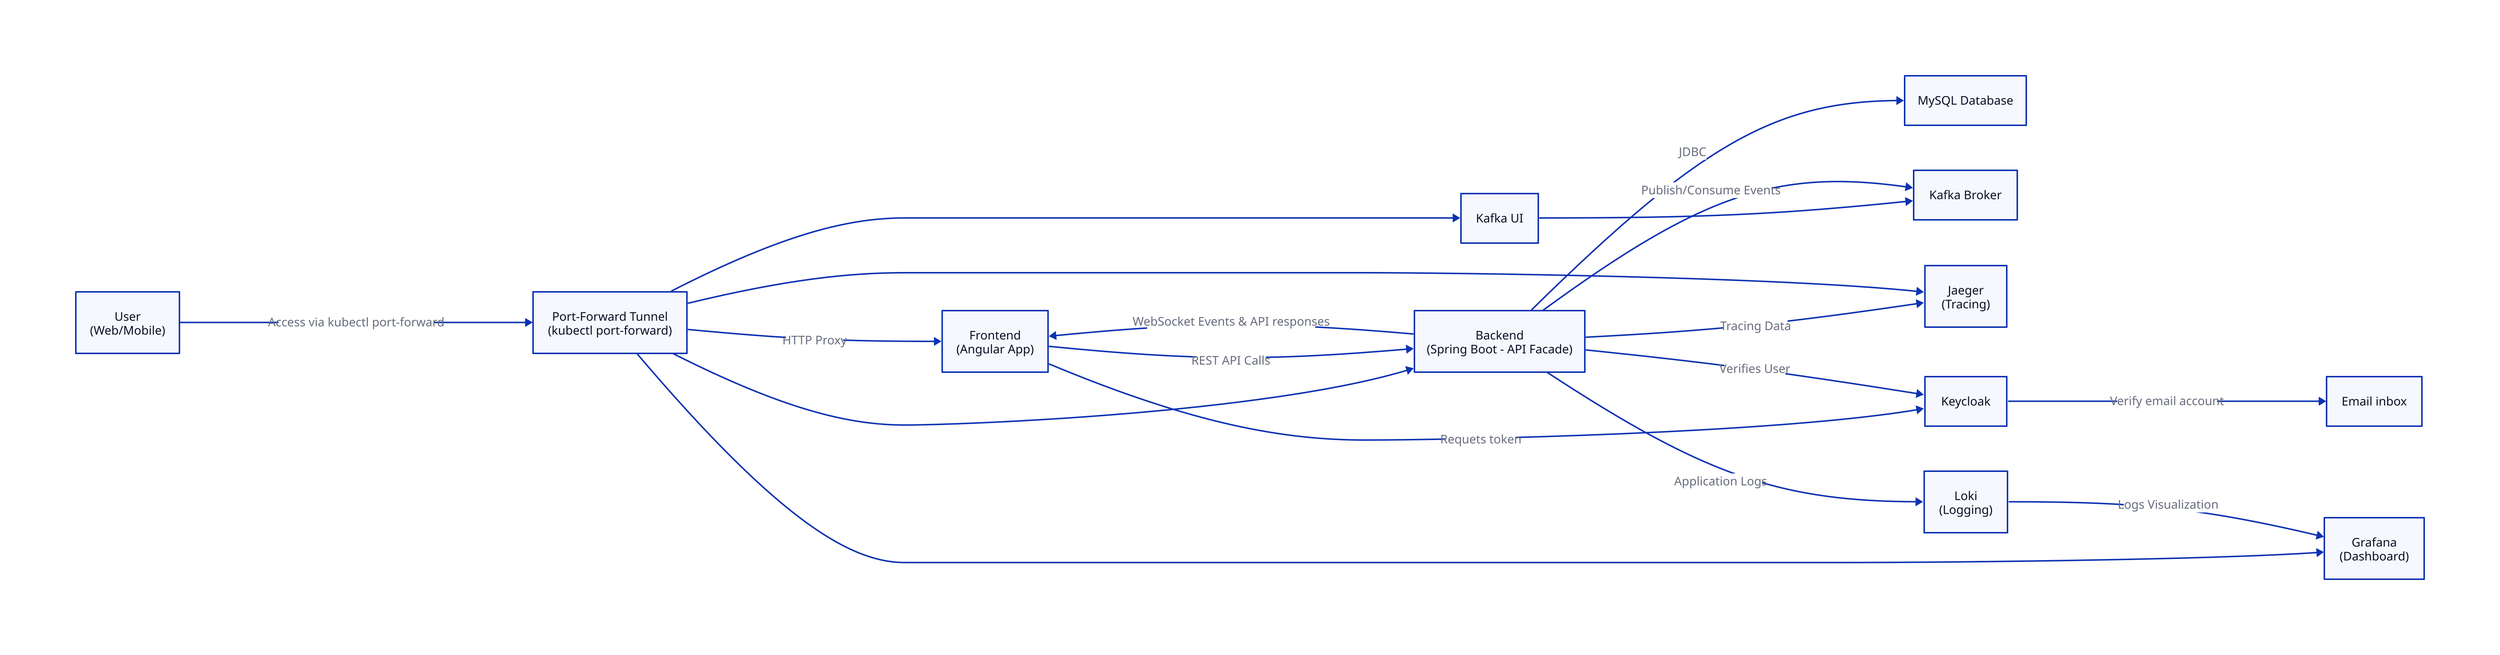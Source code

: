 direction: right

User: "User\n(Web/Mobile)"
PortForward: "Port-Forward Tunnel\n(kubectl port-forward)"
Frontend: "Frontend\n(Angular App)"
Backend: "Backend\n(Spring Boot - API Facade)"
Database: "MySQL Database"
Kafka: "Kafka Broker"
Jaeger: "Jaeger\n(Tracing)"
Loki: "Loki\n(Logging)"
Grafana: "Grafana\n(Dashboard)"
KafkaUi: "Kafka UI"
Mail: "Email inbox"
Keycloak: "Keycloak"

User -> PortForward: "Access via kubectl port-forward"
PortForward -> Frontend: "HTTP Proxy"
PortForward -> Backend
PortForward -> Grafana
KafkaUi -> Kafka

Frontend -> Backend: "REST API Calls"
Backend -> Database: "JDBC"
Backend -> Kafka: "Publish/Consume Events"
Backend -> Jaeger: "Tracing Data"
Backend -> Loki: "Application Logs"
Backend -> Frontend: "WebSocket Events & API responses"
Loki -> Grafana: "Logs Visualization"
Frontend -> Keycloak: "Requets token"
Backend -> Keycloak: "Verifies User"
Keycloak -> Mail: "Verify email account"
PortForward -> Jaeger
PortForward -> KafkaUi
